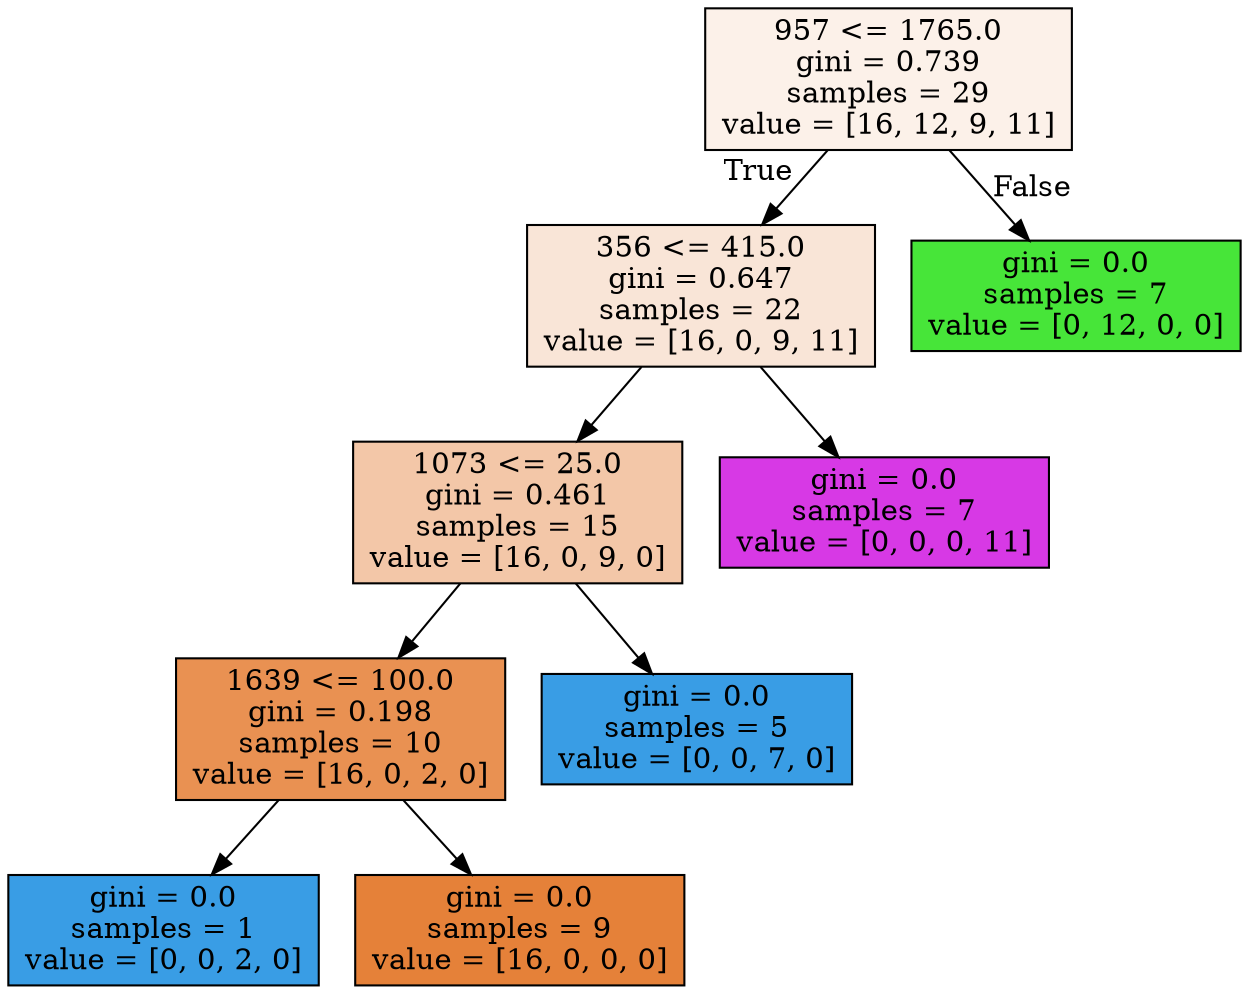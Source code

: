 digraph Tree {
node [shape=box, style="filled", color="black"] ;
0 [label="957 <= 1765.0\ngini = 0.739\nsamples = 29\nvalue = [16, 12, 9, 11]", fillcolor="#e581391c"] ;
1 [label="356 <= 415.0\ngini = 0.647\nsamples = 22\nvalue = [16, 0, 9, 11]", fillcolor="#e5813933"] ;
0 -> 1 [labeldistance=2.5, labelangle=45, headlabel="True"] ;
2 [label="1073 <= 25.0\ngini = 0.461\nsamples = 15\nvalue = [16, 0, 9, 0]", fillcolor="#e5813970"] ;
1 -> 2 ;
3 [label="1639 <= 100.0\ngini = 0.198\nsamples = 10\nvalue = [16, 0, 2, 0]", fillcolor="#e58139df"] ;
2 -> 3 ;
4 [label="gini = 0.0\nsamples = 1\nvalue = [0, 0, 2, 0]", fillcolor="#399de5ff"] ;
3 -> 4 ;
5 [label="gini = 0.0\nsamples = 9\nvalue = [16, 0, 0, 0]", fillcolor="#e58139ff"] ;
3 -> 5 ;
6 [label="gini = 0.0\nsamples = 5\nvalue = [0, 0, 7, 0]", fillcolor="#399de5ff"] ;
2 -> 6 ;
7 [label="gini = 0.0\nsamples = 7\nvalue = [0, 0, 0, 11]", fillcolor="#d739e5ff"] ;
1 -> 7 ;
8 [label="gini = 0.0\nsamples = 7\nvalue = [0, 12, 0, 0]", fillcolor="#47e539ff"] ;
0 -> 8 [labeldistance=2.5, labelangle=-45, headlabel="False"] ;
}